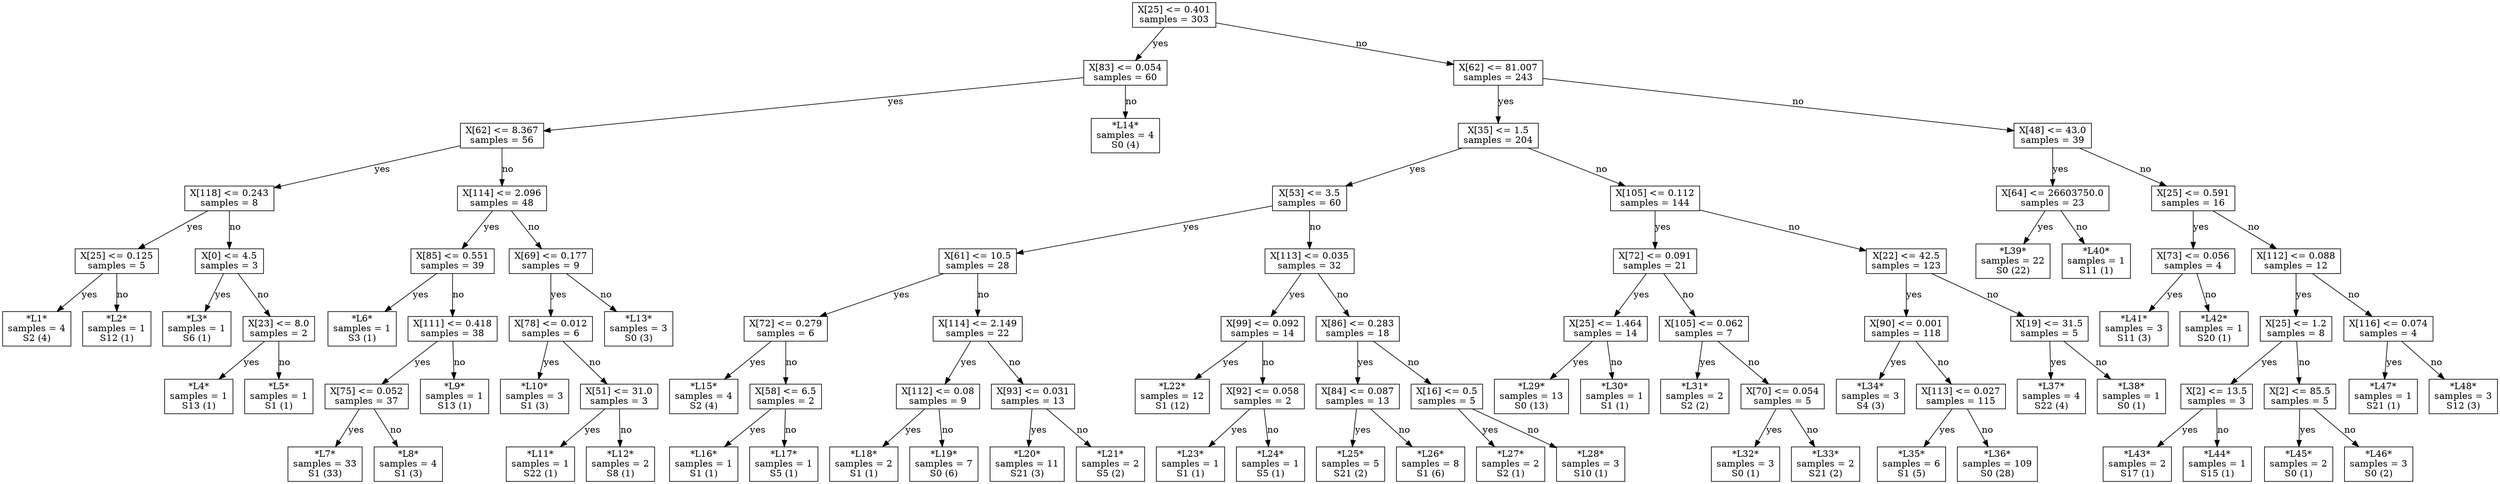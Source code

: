 digraph Tree {
node [shape=box] ;
0 [label="X[25] <= 0.401\nsamples = 303\n"] ;
1 [label="X[83] <= 0.054\nsamples = 60\n"] ;
0 -> 1 [label="yes"];
2 [label="X[62] <= 8.367\nsamples = 56\n"] ;
1 -> 2 [label="yes"];
3 [label="X[118] <= 0.243\nsamples = 8\n"] ;
2 -> 3 [label="yes"];
4 [label="X[25] <= 0.125\nsamples = 5\n"] ;
3 -> 4 [label="yes"];
5 [label="*L1*\nsamples = 4\nS2 (4)\n"] ;
4 -> 5 [label="yes"];
6 [label="*L2*\nsamples = 1\nS12 (1)\n"] ;
4 -> 6 [label="no"];
7 [label="X[0] <= 4.5\nsamples = 3\n"] ;
3 -> 7 [label="no"];
8 [label="*L3*\nsamples = 1\nS6 (1)\n"] ;
7 -> 8 [label="yes"];
9 [label="X[23] <= 8.0\nsamples = 2\n"] ;
7 -> 9 [label="no"];
10 [label="*L4*\nsamples = 1\nS13 (1)\n"] ;
9 -> 10 [label="yes"];
11 [label="*L5*\nsamples = 1\nS1 (1)\n"] ;
9 -> 11 [label="no"];
12 [label="X[114] <= 2.096\nsamples = 48\n"] ;
2 -> 12 [label="no"];
13 [label="X[85] <= 0.551\nsamples = 39\n"] ;
12 -> 13 [label="yes"];
14 [label="*L6*\nsamples = 1\nS3 (1)\n"] ;
13 -> 14 [label="yes"];
15 [label="X[111] <= 0.418\nsamples = 38\n"] ;
13 -> 15 [label="no"];
16 [label="X[75] <= 0.052\nsamples = 37\n"] ;
15 -> 16 [label="yes"];
17 [label="*L7*\nsamples = 33\nS1 (33)\n"] ;
16 -> 17 [label="yes"];
18 [label="*L8*\nsamples = 4\nS1 (3)\n"] ;
16 -> 18 [label="no"];
19 [label="*L9*\nsamples = 1\nS13 (1)\n"] ;
15 -> 19 [label="no"];
20 [label="X[69] <= 0.177\nsamples = 9\n"] ;
12 -> 20 [label="no"];
21 [label="X[78] <= 0.012\nsamples = 6\n"] ;
20 -> 21 [label="yes"];
22 [label="*L10*\nsamples = 3\nS1 (3)\n"] ;
21 -> 22 [label="yes"];
23 [label="X[51] <= 31.0\nsamples = 3\n"] ;
21 -> 23 [label="no"];
24 [label="*L11*\nsamples = 1\nS22 (1)\n"] ;
23 -> 24 [label="yes"];
25 [label="*L12*\nsamples = 2\nS8 (1)\n"] ;
23 -> 25 [label="no"];
26 [label="*L13*\nsamples = 3\nS0 (3)\n"] ;
20 -> 26 [label="no"];
27 [label="*L14*\nsamples = 4\nS0 (4)\n"] ;
1 -> 27 [label="no"];
28 [label="X[62] <= 81.007\nsamples = 243\n"] ;
0 -> 28 [label="no"];
29 [label="X[35] <= 1.5\nsamples = 204\n"] ;
28 -> 29 [label="yes"];
30 [label="X[53] <= 3.5\nsamples = 60\n"] ;
29 -> 30 [label="yes"];
31 [label="X[61] <= 10.5\nsamples = 28\n"] ;
30 -> 31 [label="yes"];
32 [label="X[72] <= 0.279\nsamples = 6\n"] ;
31 -> 32 [label="yes"];
33 [label="*L15*\nsamples = 4\nS2 (4)\n"] ;
32 -> 33 [label="yes"];
34 [label="X[58] <= 6.5\nsamples = 2\n"] ;
32 -> 34 [label="no"];
35 [label="*L16*\nsamples = 1\nS1 (1)\n"] ;
34 -> 35 [label="yes"];
36 [label="*L17*\nsamples = 1\nS5 (1)\n"] ;
34 -> 36 [label="no"];
37 [label="X[114] <= 2.149\nsamples = 22\n"] ;
31 -> 37 [label="no"];
38 [label="X[112] <= 0.08\nsamples = 9\n"] ;
37 -> 38 [label="yes"];
39 [label="*L18*\nsamples = 2\nS1 (1)\n"] ;
38 -> 39 [label="yes"];
40 [label="*L19*\nsamples = 7\nS0 (6)\n"] ;
38 -> 40 [label="no"];
41 [label="X[93] <= 0.031\nsamples = 13\n"] ;
37 -> 41 [label="no"];
42 [label="*L20*\nsamples = 11\nS21 (3)\n"] ;
41 -> 42 [label="yes"];
43 [label="*L21*\nsamples = 2\nS5 (2)\n"] ;
41 -> 43 [label="no"];
44 [label="X[113] <= 0.035\nsamples = 32\n"] ;
30 -> 44 [label="no"];
45 [label="X[99] <= 0.092\nsamples = 14\n"] ;
44 -> 45 [label="yes"];
46 [label="*L22*\nsamples = 12\nS1 (12)\n"] ;
45 -> 46 [label="yes"];
47 [label="X[92] <= 0.058\nsamples = 2\n"] ;
45 -> 47 [label="no"];
48 [label="*L23*\nsamples = 1\nS1 (1)\n"] ;
47 -> 48 [label="yes"];
49 [label="*L24*\nsamples = 1\nS5 (1)\n"] ;
47 -> 49 [label="no"];
50 [label="X[86] <= 0.283\nsamples = 18\n"] ;
44 -> 50 [label="no"];
51 [label="X[84] <= 0.087\nsamples = 13\n"] ;
50 -> 51 [label="yes"];
52 [label="*L25*\nsamples = 5\nS21 (2)\n"] ;
51 -> 52 [label="yes"];
53 [label="*L26*\nsamples = 8\nS1 (6)\n"] ;
51 -> 53 [label="no"];
54 [label="X[16] <= 0.5\nsamples = 5\n"] ;
50 -> 54 [label="no"];
55 [label="*L27*\nsamples = 2\nS2 (1)\n"] ;
54 -> 55 [label="yes"];
56 [label="*L28*\nsamples = 3\nS10 (1)\n"] ;
54 -> 56 [label="no"];
57 [label="X[105] <= 0.112\nsamples = 144\n"] ;
29 -> 57 [label="no"];
58 [label="X[72] <= 0.091\nsamples = 21\n"] ;
57 -> 58 [label="yes"];
59 [label="X[25] <= 1.464\nsamples = 14\n"] ;
58 -> 59 [label="yes"];
60 [label="*L29*\nsamples = 13\nS0 (13)\n"] ;
59 -> 60 [label="yes"];
61 [label="*L30*\nsamples = 1\nS1 (1)\n"] ;
59 -> 61 [label="no"];
62 [label="X[105] <= 0.062\nsamples = 7\n"] ;
58 -> 62 [label="no"];
63 [label="*L31*\nsamples = 2\nS2 (2)\n"] ;
62 -> 63 [label="yes"];
64 [label="X[70] <= 0.054\nsamples = 5\n"] ;
62 -> 64 [label="no"];
65 [label="*L32*\nsamples = 3\nS0 (1)\n"] ;
64 -> 65 [label="yes"];
66 [label="*L33*\nsamples = 2\nS21 (2)\n"] ;
64 -> 66 [label="no"];
67 [label="X[22] <= 42.5\nsamples = 123\n"] ;
57 -> 67 [label="no"];
68 [label="X[90] <= 0.001\nsamples = 118\n"] ;
67 -> 68 [label="yes"];
69 [label="*L34*\nsamples = 3\nS4 (3)\n"] ;
68 -> 69 [label="yes"];
70 [label="X[113] <= 0.027\nsamples = 115\n"] ;
68 -> 70 [label="no"];
71 [label="*L35*\nsamples = 6\nS1 (5)\n"] ;
70 -> 71 [label="yes"];
72 [label="*L36*\nsamples = 109\nS0 (28)\n"] ;
70 -> 72 [label="no"];
73 [label="X[19] <= 31.5\nsamples = 5\n"] ;
67 -> 73 [label="no"];
74 [label="*L37*\nsamples = 4\nS22 (4)\n"] ;
73 -> 74 [label="yes"];
75 [label="*L38*\nsamples = 1\nS0 (1)\n"] ;
73 -> 75 [label="no"];
76 [label="X[48] <= 43.0\nsamples = 39\n"] ;
28 -> 76 [label="no"];
77 [label="X[64] <= 26603750.0\nsamples = 23\n"] ;
76 -> 77 [label="yes"];
78 [label="*L39*\nsamples = 22\nS0 (22)\n"] ;
77 -> 78 [label="yes"];
79 [label="*L40*\nsamples = 1\nS11 (1)\n"] ;
77 -> 79 [label="no"];
80 [label="X[25] <= 0.591\nsamples = 16\n"] ;
76 -> 80 [label="no"];
81 [label="X[73] <= 0.056\nsamples = 4\n"] ;
80 -> 81 [label="yes"];
82 [label="*L41*\nsamples = 3\nS11 (3)\n"] ;
81 -> 82 [label="yes"];
83 [label="*L42*\nsamples = 1\nS20 (1)\n"] ;
81 -> 83 [label="no"];
84 [label="X[112] <= 0.088\nsamples = 12\n"] ;
80 -> 84 [label="no"];
85 [label="X[25] <= 1.2\nsamples = 8\n"] ;
84 -> 85 [label="yes"];
86 [label="X[2] <= 13.5\nsamples = 3\n"] ;
85 -> 86 [label="yes"];
87 [label="*L43*\nsamples = 2\nS17 (1)\n"] ;
86 -> 87 [label="yes"];
88 [label="*L44*\nsamples = 1\nS15 (1)\n"] ;
86 -> 88 [label="no"];
89 [label="X[2] <= 85.5\nsamples = 5\n"] ;
85 -> 89 [label="no"];
90 [label="*L45*\nsamples = 2\nS0 (1)\n"] ;
89 -> 90 [label="yes"];
91 [label="*L46*\nsamples = 3\nS0 (2)\n"] ;
89 -> 91 [label="no"];
92 [label="X[116] <= 0.074\nsamples = 4\n"] ;
84 -> 92 [label="no"];
93 [label="*L47*\nsamples = 1\nS21 (1)\n"] ;
92 -> 93 [label="yes"];
94 [label="*L48*\nsamples = 3\nS12 (3)\n"] ;
92 -> 94 [label="no"];
}
